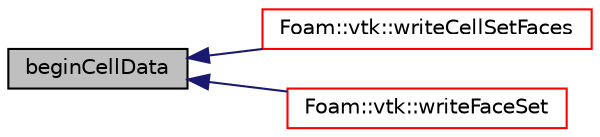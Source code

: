 digraph "beginCellData"
{
  bgcolor="transparent";
  edge [fontname="Helvetica",fontsize="10",labelfontname="Helvetica",labelfontsize="10"];
  node [fontname="Helvetica",fontsize="10",shape=record];
  rankdir="LR";
  Node1 [label="beginCellData",height=0.2,width=0.4,color="black", fillcolor="grey75", style="filled" fontcolor="black"];
  Node1 -> Node2 [dir="back",color="midnightblue",fontsize="10",style="solid",fontname="Helvetica"];
  Node2 [label="Foam::vtk::writeCellSetFaces",height=0.2,width=0.4,color="red",URL="$namespaceFoam_1_1vtk.html#a4bcc9ae0fd0d1d4c3f22fc034a610f28",tooltip="Write perimeter faces of cellset to vtk polydata file. "];
  Node1 -> Node3 [dir="back",color="midnightblue",fontsize="10",style="solid",fontname="Helvetica"];
  Node3 [label="Foam::vtk::writeFaceSet",height=0.2,width=0.4,color="red",URL="$namespaceFoam_1_1vtk.html#acc1a7e7ac409a2bf4be571cfb6e59d2f",tooltip="Write faceSet as VTK polydata file. "];
}
